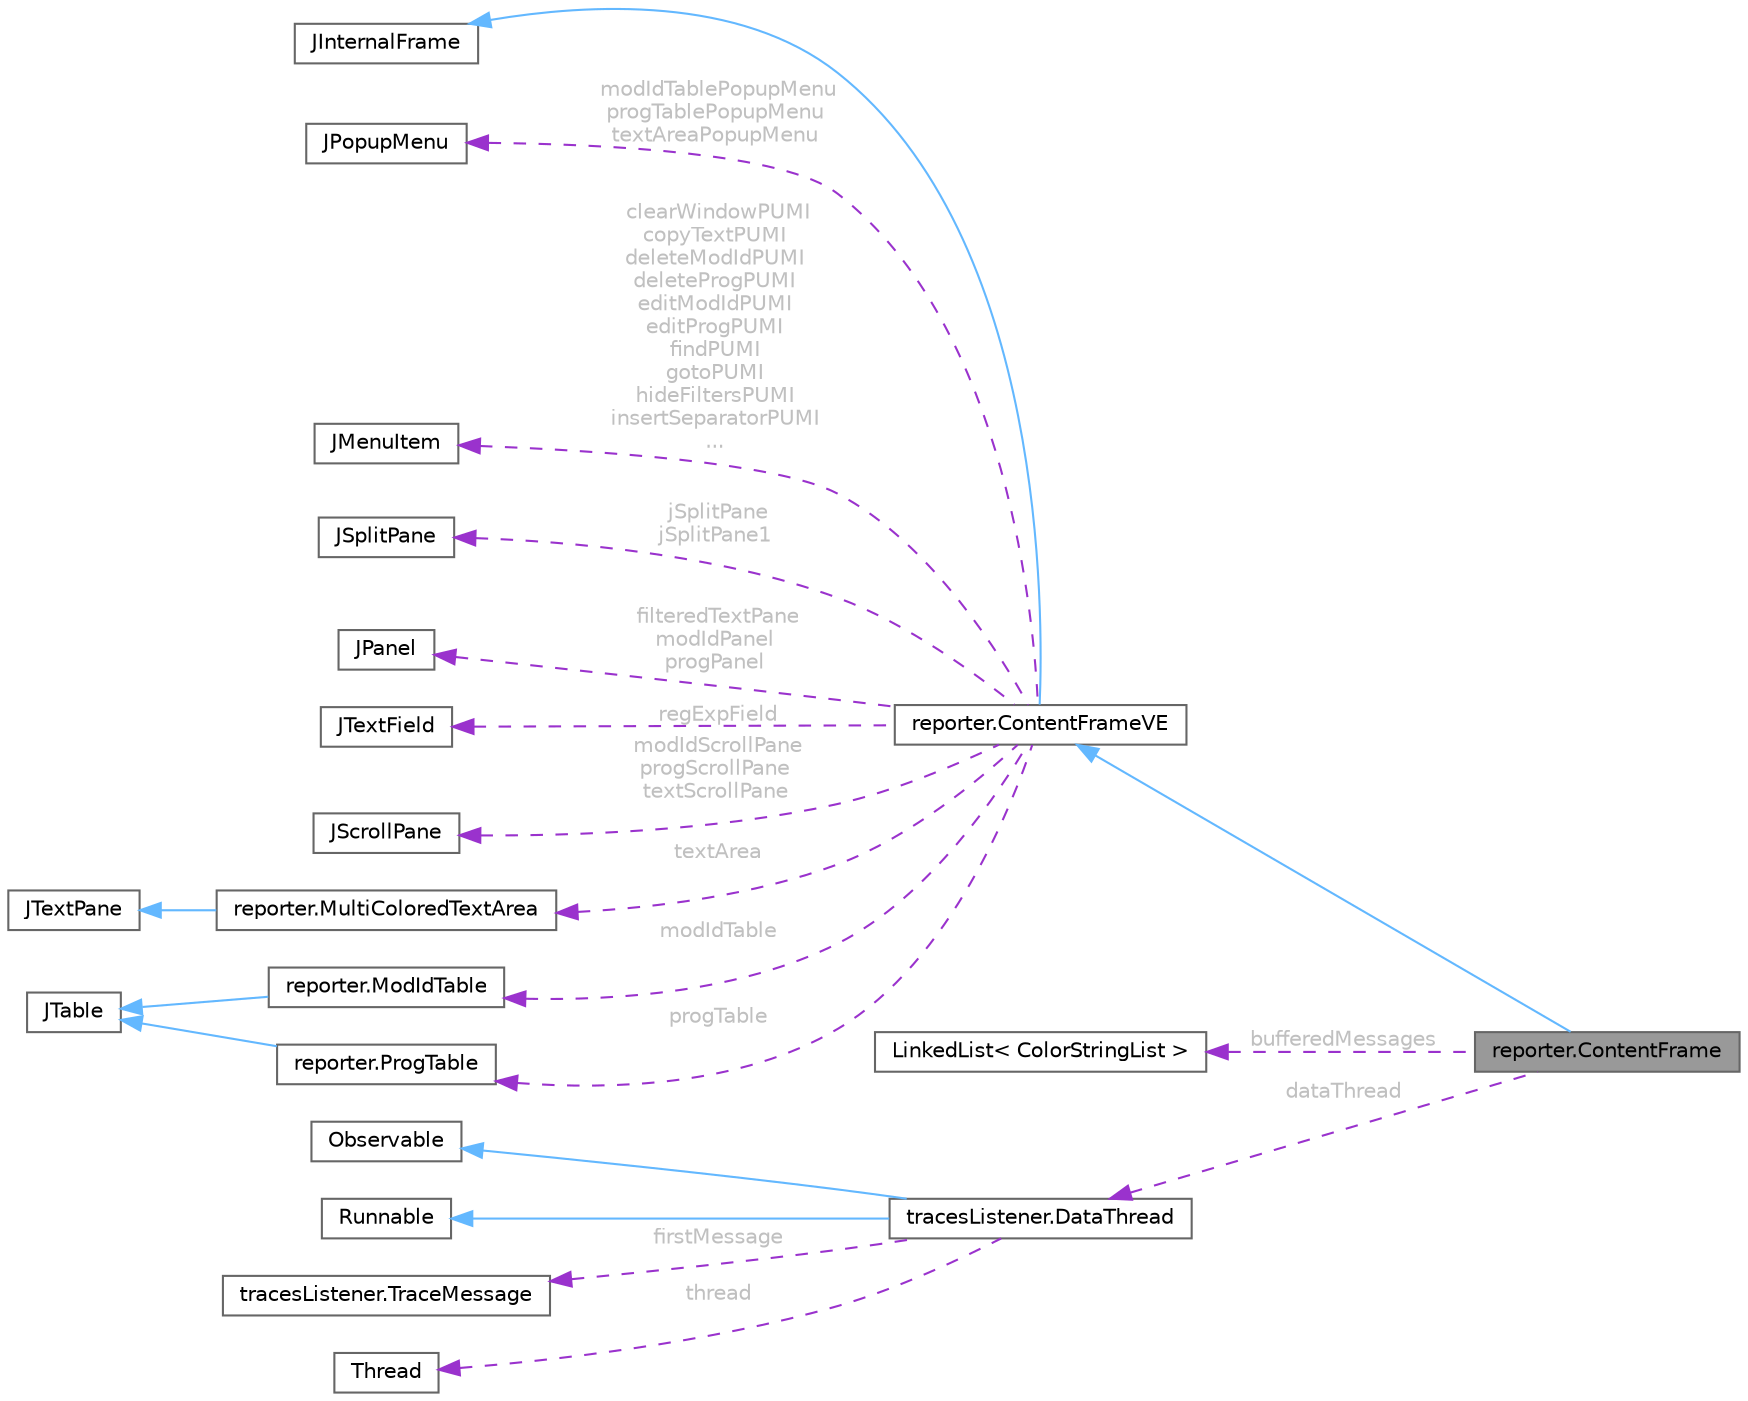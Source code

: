 digraph "reporter.ContentFrame"
{
 // LATEX_PDF_SIZE
  bgcolor="transparent";
  edge [fontname=Helvetica,fontsize=10,labelfontname=Helvetica,labelfontsize=10];
  node [fontname=Helvetica,fontsize=10,shape=box,height=0.2,width=0.4];
  rankdir="LR";
  Node1 [id="Node000001",label="reporter.ContentFrame",height=0.2,width=0.4,color="gray40", fillcolor="grey60", style="filled", fontcolor="black",tooltip=" "];
  Node2 -> Node1 [id="edge1_Node000001_Node000002",dir="back",color="steelblue1",style="solid",tooltip=" "];
  Node2 [id="Node000002",label="reporter.ContentFrameVE",height=0.2,width=0.4,color="gray40", fillcolor="white", style="filled",URL="$classreporter_1_1_content_frame_v_e.html",tooltip=" "];
  Node3 -> Node2 [id="edge2_Node000002_Node000003",dir="back",color="steelblue1",style="solid",tooltip=" "];
  Node3 [id="Node000003",label="JInternalFrame",height=0.2,width=0.4,color="gray40", fillcolor="white", style="filled",tooltip=" "];
  Node4 -> Node2 [id="edge3_Node000002_Node000004",dir="back",color="darkorchid3",style="dashed",tooltip=" ",label=" modIdTablePopupMenu\nprogTablePopupMenu\ntextAreaPopupMenu",fontcolor="grey" ];
  Node4 [id="Node000004",label="JPopupMenu",height=0.2,width=0.4,color="gray40", fillcolor="white", style="filled",tooltip=" "];
  Node5 -> Node2 [id="edge4_Node000002_Node000005",dir="back",color="darkorchid3",style="dashed",tooltip=" ",label=" clearWindowPUMI\ncopyTextPUMI\ndeleteModIdPUMI\ndeleteProgPUMI\neditModIdPUMI\neditProgPUMI\nfindPUMI\ngotoPUMI\nhideFiltersPUMI\ninsertSeparatorPUMI\n...",fontcolor="grey" ];
  Node5 [id="Node000005",label="JMenuItem",height=0.2,width=0.4,color="gray40", fillcolor="white", style="filled",tooltip=" "];
  Node6 -> Node2 [id="edge5_Node000002_Node000006",dir="back",color="darkorchid3",style="dashed",tooltip=" ",label=" jSplitPane\njSplitPane1",fontcolor="grey" ];
  Node6 [id="Node000006",label="JSplitPane",height=0.2,width=0.4,color="gray40", fillcolor="white", style="filled",tooltip=" "];
  Node7 -> Node2 [id="edge6_Node000002_Node000007",dir="back",color="darkorchid3",style="dashed",tooltip=" ",label=" filteredTextPane\nmodIdPanel\nprogPanel",fontcolor="grey" ];
  Node7 [id="Node000007",label="JPanel",height=0.2,width=0.4,color="gray40", fillcolor="white", style="filled",tooltip=" "];
  Node8 -> Node2 [id="edge7_Node000002_Node000008",dir="back",color="darkorchid3",style="dashed",tooltip=" ",label=" regExpField",fontcolor="grey" ];
  Node8 [id="Node000008",label="JTextField",height=0.2,width=0.4,color="gray40", fillcolor="white", style="filled",tooltip=" "];
  Node9 -> Node2 [id="edge8_Node000002_Node000009",dir="back",color="darkorchid3",style="dashed",tooltip=" ",label=" modIdScrollPane\nprogScrollPane\ntextScrollPane",fontcolor="grey" ];
  Node9 [id="Node000009",label="JScrollPane",height=0.2,width=0.4,color="gray40", fillcolor="white", style="filled",tooltip=" "];
  Node10 -> Node2 [id="edge9_Node000002_Node000010",dir="back",color="darkorchid3",style="dashed",tooltip=" ",label=" textArea",fontcolor="grey" ];
  Node10 [id="Node000010",label="reporter.MultiColoredTextArea",height=0.2,width=0.4,color="gray40", fillcolor="white", style="filled",URL="$classreporter_1_1_multi_colored_text_area.html",tooltip=" "];
  Node11 -> Node10 [id="edge10_Node000010_Node000011",dir="back",color="steelblue1",style="solid",tooltip=" "];
  Node11 [id="Node000011",label="JTextPane",height=0.2,width=0.4,color="gray40", fillcolor="white", style="filled",tooltip=" "];
  Node12 -> Node2 [id="edge11_Node000002_Node000012",dir="back",color="darkorchid3",style="dashed",tooltip=" ",label=" modIdTable",fontcolor="grey" ];
  Node12 [id="Node000012",label="reporter.ModIdTable",height=0.2,width=0.4,color="gray40", fillcolor="white", style="filled",URL="$classreporter_1_1_mod_id_table.html",tooltip=" "];
  Node13 -> Node12 [id="edge12_Node000012_Node000013",dir="back",color="steelblue1",style="solid",tooltip=" "];
  Node13 [id="Node000013",label="JTable",height=0.2,width=0.4,color="gray40", fillcolor="white", style="filled",tooltip=" "];
  Node14 -> Node2 [id="edge13_Node000002_Node000014",dir="back",color="darkorchid3",style="dashed",tooltip=" ",label=" progTable",fontcolor="grey" ];
  Node14 [id="Node000014",label="reporter.ProgTable",height=0.2,width=0.4,color="gray40", fillcolor="white", style="filled",URL="$classreporter_1_1_prog_table.html",tooltip=" "];
  Node13 -> Node14 [id="edge14_Node000014_Node000013",dir="back",color="steelblue1",style="solid",tooltip=" "];
  Node15 -> Node1 [id="edge15_Node000001_Node000015",dir="back",color="darkorchid3",style="dashed",tooltip=" ",label=" bufferedMessages",fontcolor="grey" ];
  Node15 [id="Node000015",label="LinkedList\< ColorStringList \>",height=0.2,width=0.4,color="gray40", fillcolor="white", style="filled",tooltip=" "];
  Node16 -> Node1 [id="edge16_Node000001_Node000016",dir="back",color="darkorchid3",style="dashed",tooltip=" ",label=" dataThread",fontcolor="grey" ];
  Node16 [id="Node000016",label="tracesListener.DataThread",height=0.2,width=0.4,color="gray40", fillcolor="white", style="filled",URL="$classtraces_listener_1_1_data_thread.html",tooltip=" "];
  Node17 -> Node16 [id="edge17_Node000016_Node000017",dir="back",color="steelblue1",style="solid",tooltip=" "];
  Node17 [id="Node000017",label="Observable",height=0.2,width=0.4,color="gray40", fillcolor="white", style="filled",tooltip=" "];
  Node18 -> Node16 [id="edge18_Node000016_Node000018",dir="back",color="steelblue1",style="solid",tooltip=" "];
  Node18 [id="Node000018",label="Runnable",height=0.2,width=0.4,color="gray40", fillcolor="white", style="filled",tooltip=" "];
  Node19 -> Node16 [id="edge19_Node000016_Node000019",dir="back",color="darkorchid3",style="dashed",tooltip=" ",label=" firstMessage",fontcolor="grey" ];
  Node19 [id="Node000019",label="tracesListener.TraceMessage",height=0.2,width=0.4,color="gray40", fillcolor="white", style="filled",URL="$classtraces_listener_1_1_trace_message.html",tooltip=" "];
  Node20 -> Node16 [id="edge20_Node000016_Node000020",dir="back",color="darkorchid3",style="dashed",tooltip=" ",label=" thread",fontcolor="grey" ];
  Node20 [id="Node000020",label="Thread",height=0.2,width=0.4,color="gray40", fillcolor="white", style="filled",URL="$class_thread.html",tooltip=" "];
}
